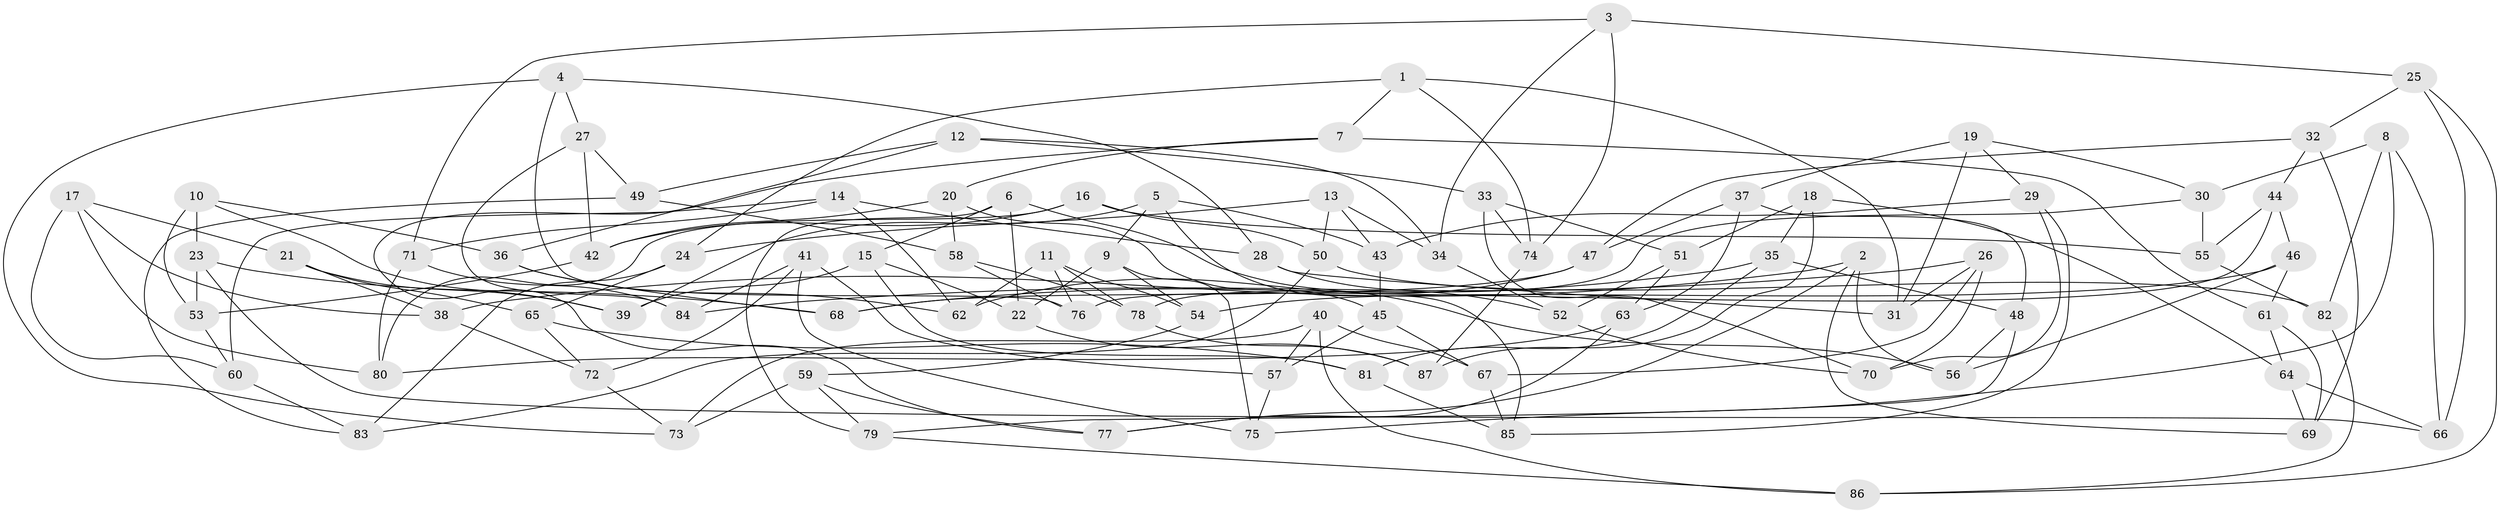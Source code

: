 // Generated by graph-tools (version 1.1) at 2025/50/03/09/25 03:50:56]
// undirected, 87 vertices, 174 edges
graph export_dot {
graph [start="1"]
  node [color=gray90,style=filled];
  1;
  2;
  3;
  4;
  5;
  6;
  7;
  8;
  9;
  10;
  11;
  12;
  13;
  14;
  15;
  16;
  17;
  18;
  19;
  20;
  21;
  22;
  23;
  24;
  25;
  26;
  27;
  28;
  29;
  30;
  31;
  32;
  33;
  34;
  35;
  36;
  37;
  38;
  39;
  40;
  41;
  42;
  43;
  44;
  45;
  46;
  47;
  48;
  49;
  50;
  51;
  52;
  53;
  54;
  55;
  56;
  57;
  58;
  59;
  60;
  61;
  62;
  63;
  64;
  65;
  66;
  67;
  68;
  69;
  70;
  71;
  72;
  73;
  74;
  75;
  76;
  77;
  78;
  79;
  80;
  81;
  82;
  83;
  84;
  85;
  86;
  87;
  1 -- 31;
  1 -- 74;
  1 -- 7;
  1 -- 24;
  2 -- 38;
  2 -- 56;
  2 -- 77;
  2 -- 69;
  3 -- 34;
  3 -- 71;
  3 -- 74;
  3 -- 25;
  4 -- 73;
  4 -- 76;
  4 -- 27;
  4 -- 28;
  5 -- 39;
  5 -- 9;
  5 -- 43;
  5 -- 85;
  6 -- 79;
  6 -- 22;
  6 -- 56;
  6 -- 15;
  7 -- 20;
  7 -- 61;
  7 -- 77;
  8 -- 75;
  8 -- 30;
  8 -- 82;
  8 -- 66;
  9 -- 75;
  9 -- 22;
  9 -- 54;
  10 -- 23;
  10 -- 39;
  10 -- 36;
  10 -- 53;
  11 -- 62;
  11 -- 54;
  11 -- 78;
  11 -- 76;
  12 -- 36;
  12 -- 34;
  12 -- 49;
  12 -- 33;
  13 -- 24;
  13 -- 50;
  13 -- 43;
  13 -- 34;
  14 -- 28;
  14 -- 60;
  14 -- 62;
  14 -- 71;
  15 -- 81;
  15 -- 22;
  15 -- 39;
  16 -- 50;
  16 -- 80;
  16 -- 55;
  16 -- 42;
  17 -- 21;
  17 -- 60;
  17 -- 80;
  17 -- 38;
  18 -- 35;
  18 -- 64;
  18 -- 87;
  18 -- 51;
  19 -- 30;
  19 -- 37;
  19 -- 29;
  19 -- 31;
  20 -- 58;
  20 -- 45;
  20 -- 42;
  21 -- 38;
  21 -- 65;
  21 -- 39;
  22 -- 87;
  23 -- 68;
  23 -- 53;
  23 -- 66;
  24 -- 65;
  24 -- 83;
  25 -- 32;
  25 -- 86;
  25 -- 66;
  26 -- 70;
  26 -- 84;
  26 -- 31;
  26 -- 67;
  27 -- 42;
  27 -- 49;
  27 -- 84;
  28 -- 31;
  28 -- 52;
  29 -- 85;
  29 -- 43;
  29 -- 70;
  30 -- 78;
  30 -- 55;
  32 -- 47;
  32 -- 69;
  32 -- 44;
  33 -- 51;
  33 -- 74;
  33 -- 70;
  34 -- 52;
  35 -- 48;
  35 -- 81;
  35 -- 68;
  36 -- 62;
  36 -- 68;
  37 -- 48;
  37 -- 47;
  37 -- 63;
  38 -- 72;
  40 -- 73;
  40 -- 86;
  40 -- 57;
  40 -- 67;
  41 -- 75;
  41 -- 72;
  41 -- 84;
  41 -- 57;
  42 -- 53;
  43 -- 45;
  44 -- 76;
  44 -- 46;
  44 -- 55;
  45 -- 67;
  45 -- 57;
  46 -- 56;
  46 -- 54;
  46 -- 61;
  47 -- 62;
  47 -- 68;
  48 -- 56;
  48 -- 79;
  49 -- 83;
  49 -- 58;
  50 -- 82;
  50 -- 83;
  51 -- 52;
  51 -- 63;
  52 -- 70;
  53 -- 60;
  54 -- 59;
  55 -- 82;
  57 -- 75;
  58 -- 76;
  58 -- 78;
  59 -- 79;
  59 -- 73;
  59 -- 77;
  60 -- 83;
  61 -- 64;
  61 -- 69;
  63 -- 77;
  63 -- 80;
  64 -- 66;
  64 -- 69;
  65 -- 72;
  65 -- 81;
  67 -- 85;
  71 -- 80;
  71 -- 84;
  72 -- 73;
  74 -- 87;
  78 -- 87;
  79 -- 86;
  81 -- 85;
  82 -- 86;
}
